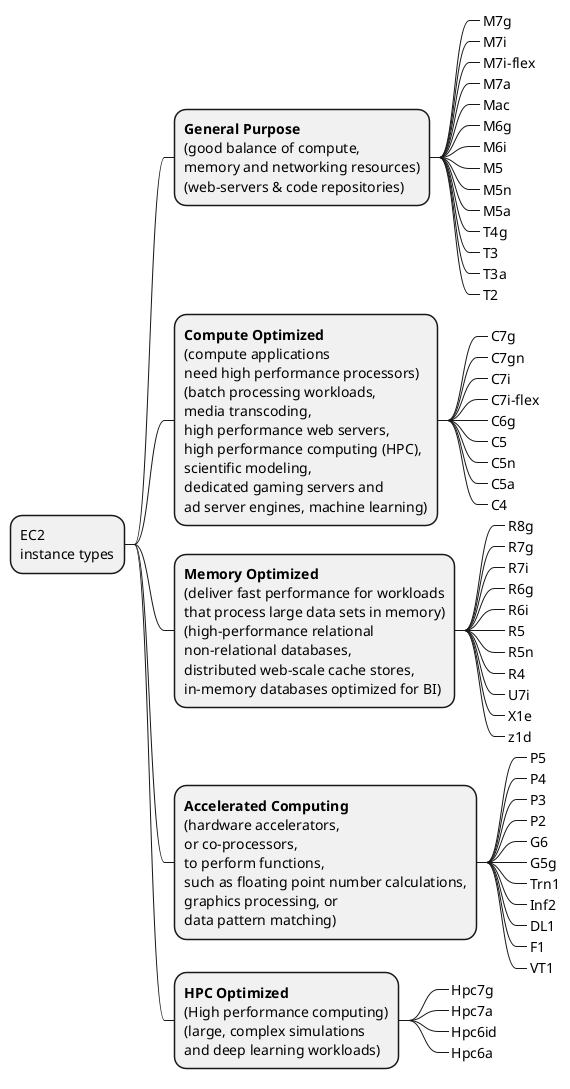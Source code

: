 @startmindmap
* EC2\ninstance types
** <b>General Purpose</b>\n(good balance of compute,\nmemory and networking resources)\n(web-servers & code repositories)
***_ M7g
***_ M7i
***_ M7i-flex
***_ M7a
***_ Mac
***_ M6g
***_ M6i
***_ M5
***_ M5n
***_ M5a
***_ T4g
***_ T3
***_ T3a
***_ T2

** <b>Compute Optimized</b>\n(compute applications\nneed high performance processors)\n(batch processing workloads,\nmedia transcoding,\nhigh performance web servers,\nhigh performance computing (HPC),\nscientific modeling,\ndedicated gaming servers and\nad server engines, machine learning)
***_ C7g
***_ C7gn
***_ C7i
***_ C7i-flex
***_ C6g
***_ C5
***_ C5n
***_ C5a
***_ C4

** <b>Memory Optimized</b>\n(deliver fast performance for workloads\nthat process large data sets in memory)\n(high-performance relational\nnon-relational databases,\ndistributed web-scale cache stores,\nin-memory databases optimized for BI)
***_ R8g
***_ R7g
***_ R7i
***_ R6g
***_ R6i
***_ R5
***_ R5n
***_ R4
***_ U7i
***_ X1e
***_ z1d

** <b>Accelerated Computing</b>\n(hardware accelerators,\nor co-processors,\nto perform functions,\nsuch as floating point number calculations,\ngraphics processing, or\ndata pattern matching)
***_ P5
***_ P4
***_ P3
***_ P2
***_ G6
***_ G5g
***_ Trn1
***_ Inf2
***_ DL1
***_ F1
***_ VT1

** <b>HPC Optimized</b>\n(High performance computing)\n(large, complex simulations\nand deep learning workloads)
***_ Hpc7g
***_ Hpc7a
***_ Hpc6id
***_ Hpc6a
@endmindmap






